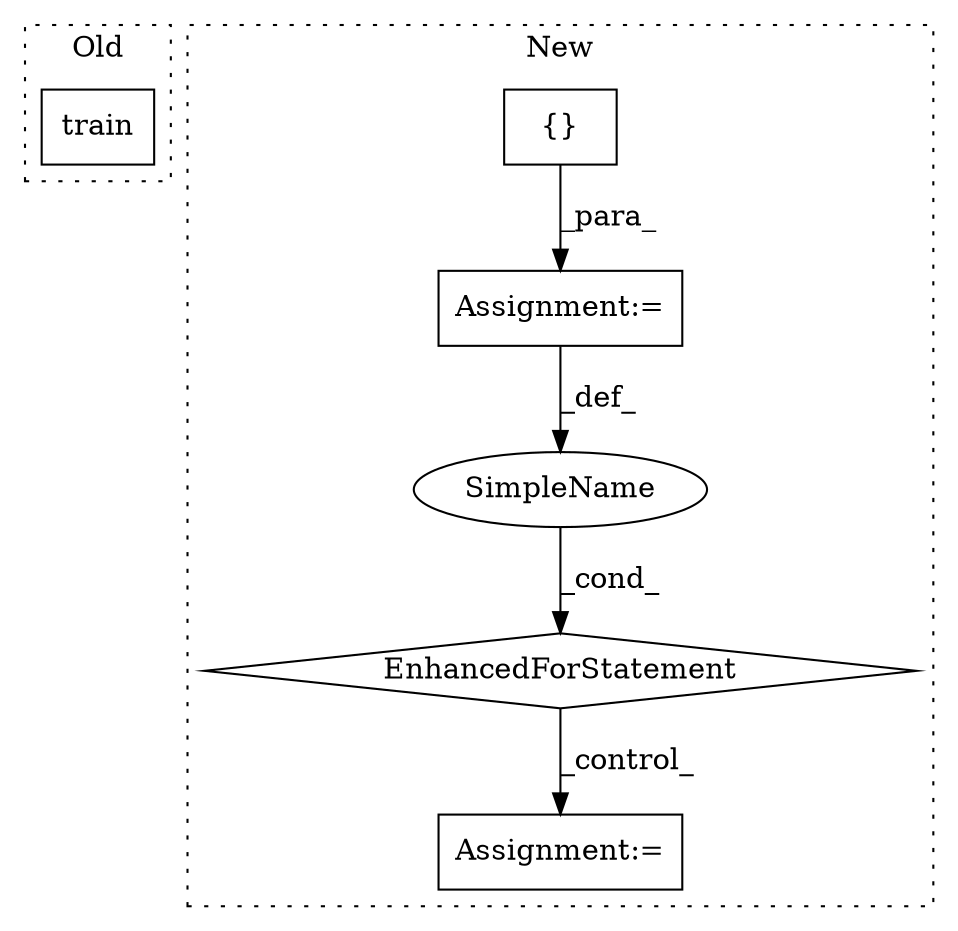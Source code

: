 digraph G {
subgraph cluster0 {
1 [label="train" a="32" s="24662,24811" l="6,1" shape="box"];
label = "Old";
style="dotted";
}
subgraph cluster1 {
2 [label="EnhancedForStatement" a="70" s="26153,26253" l="57,2" shape="diamond"];
3 [label="Assignment:=" a="7" s="26153,26253" l="57,2" shape="box"];
4 [label="Assignment:=" a="7" s="27017" l="1" shape="box"];
5 [label="{}" a="4" s="26237,26252" l="1,1" shape="box"];
6 [label="SimpleName" a="42" s="26217" l="5" shape="ellipse"];
label = "New";
style="dotted";
}
2 -> 4 [label="_control_"];
3 -> 6 [label="_def_"];
5 -> 3 [label="_para_"];
6 -> 2 [label="_cond_"];
}